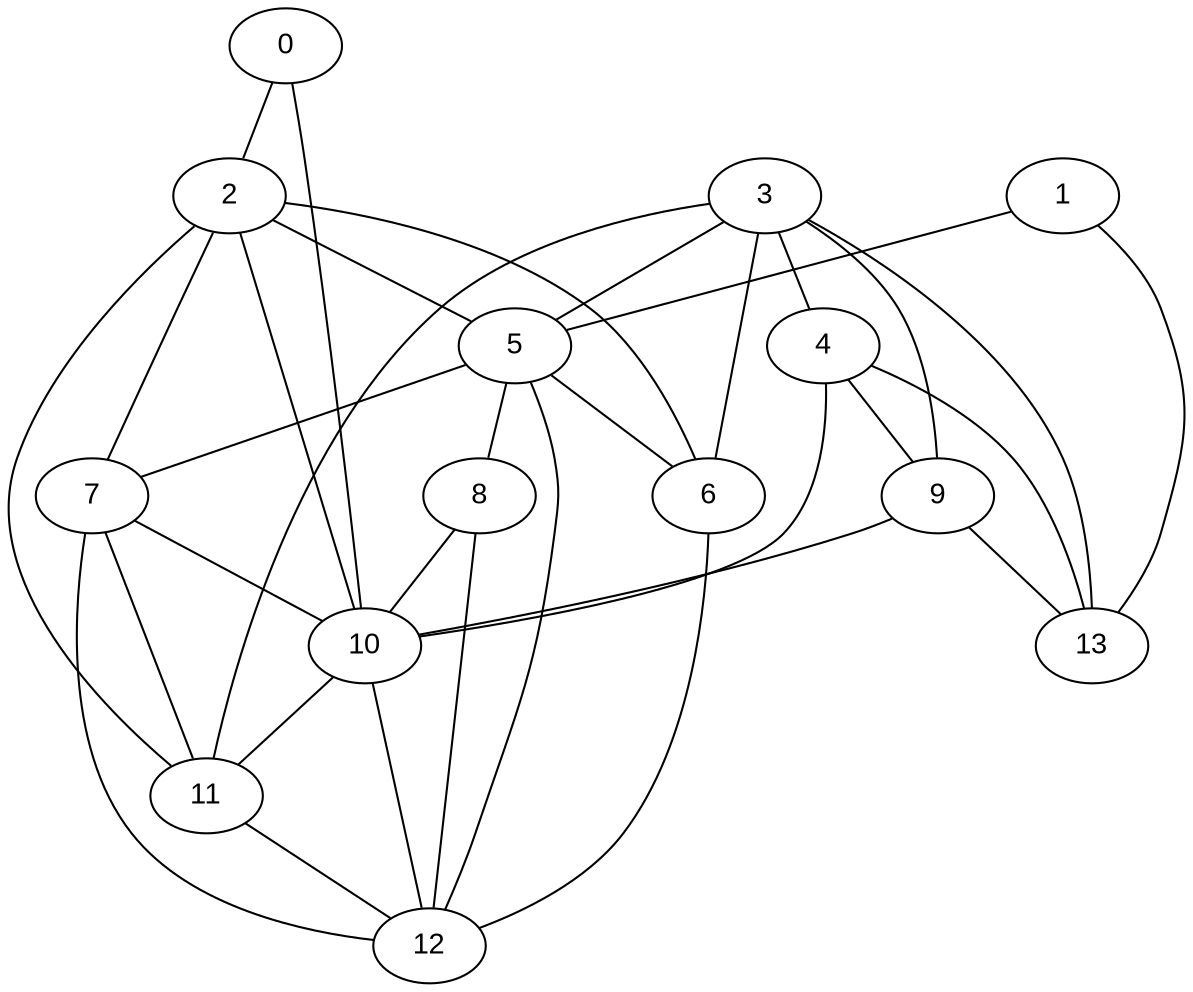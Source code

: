 graph InitialGraph {
  node [style=filled, fillcolor=white, fontname="Arial"];
  0;
  1;
  2;
  3;
  4;
  5;
  6;
  7;
  8;
  9;
  10;
  11;
  12;
  13;
  0 -- 2;
  0 -- 10;
  1 -- 5;
  1 -- 13;
  2 -- 5;
  2 -- 6;
  2 -- 7;
  2 -- 10;
  2 -- 11;
  3 -- 4;
  3 -- 5;
  3 -- 6;
  3 -- 9;
  3 -- 11;
  3 -- 13;
  4 -- 9;
  4 -- 10;
  4 -- 13;
  5 -- 6;
  5 -- 7;
  5 -- 8;
  5 -- 12;
  6 -- 12;
  7 -- 10;
  7 -- 11;
  7 -- 12;
  8 -- 10;
  8 -- 12;
  9 -- 10;
  9 -- 13;
  10 -- 11;
  10 -- 12;
  11 -- 12;
}

